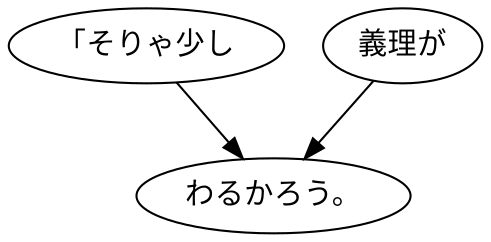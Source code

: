 digraph graph8432 {
	node0 [label="「そりゃ少し"];
	node1 [label="義理が"];
	node2 [label="わるかろう。"];
	node0 -> node2;
	node1 -> node2;
}
